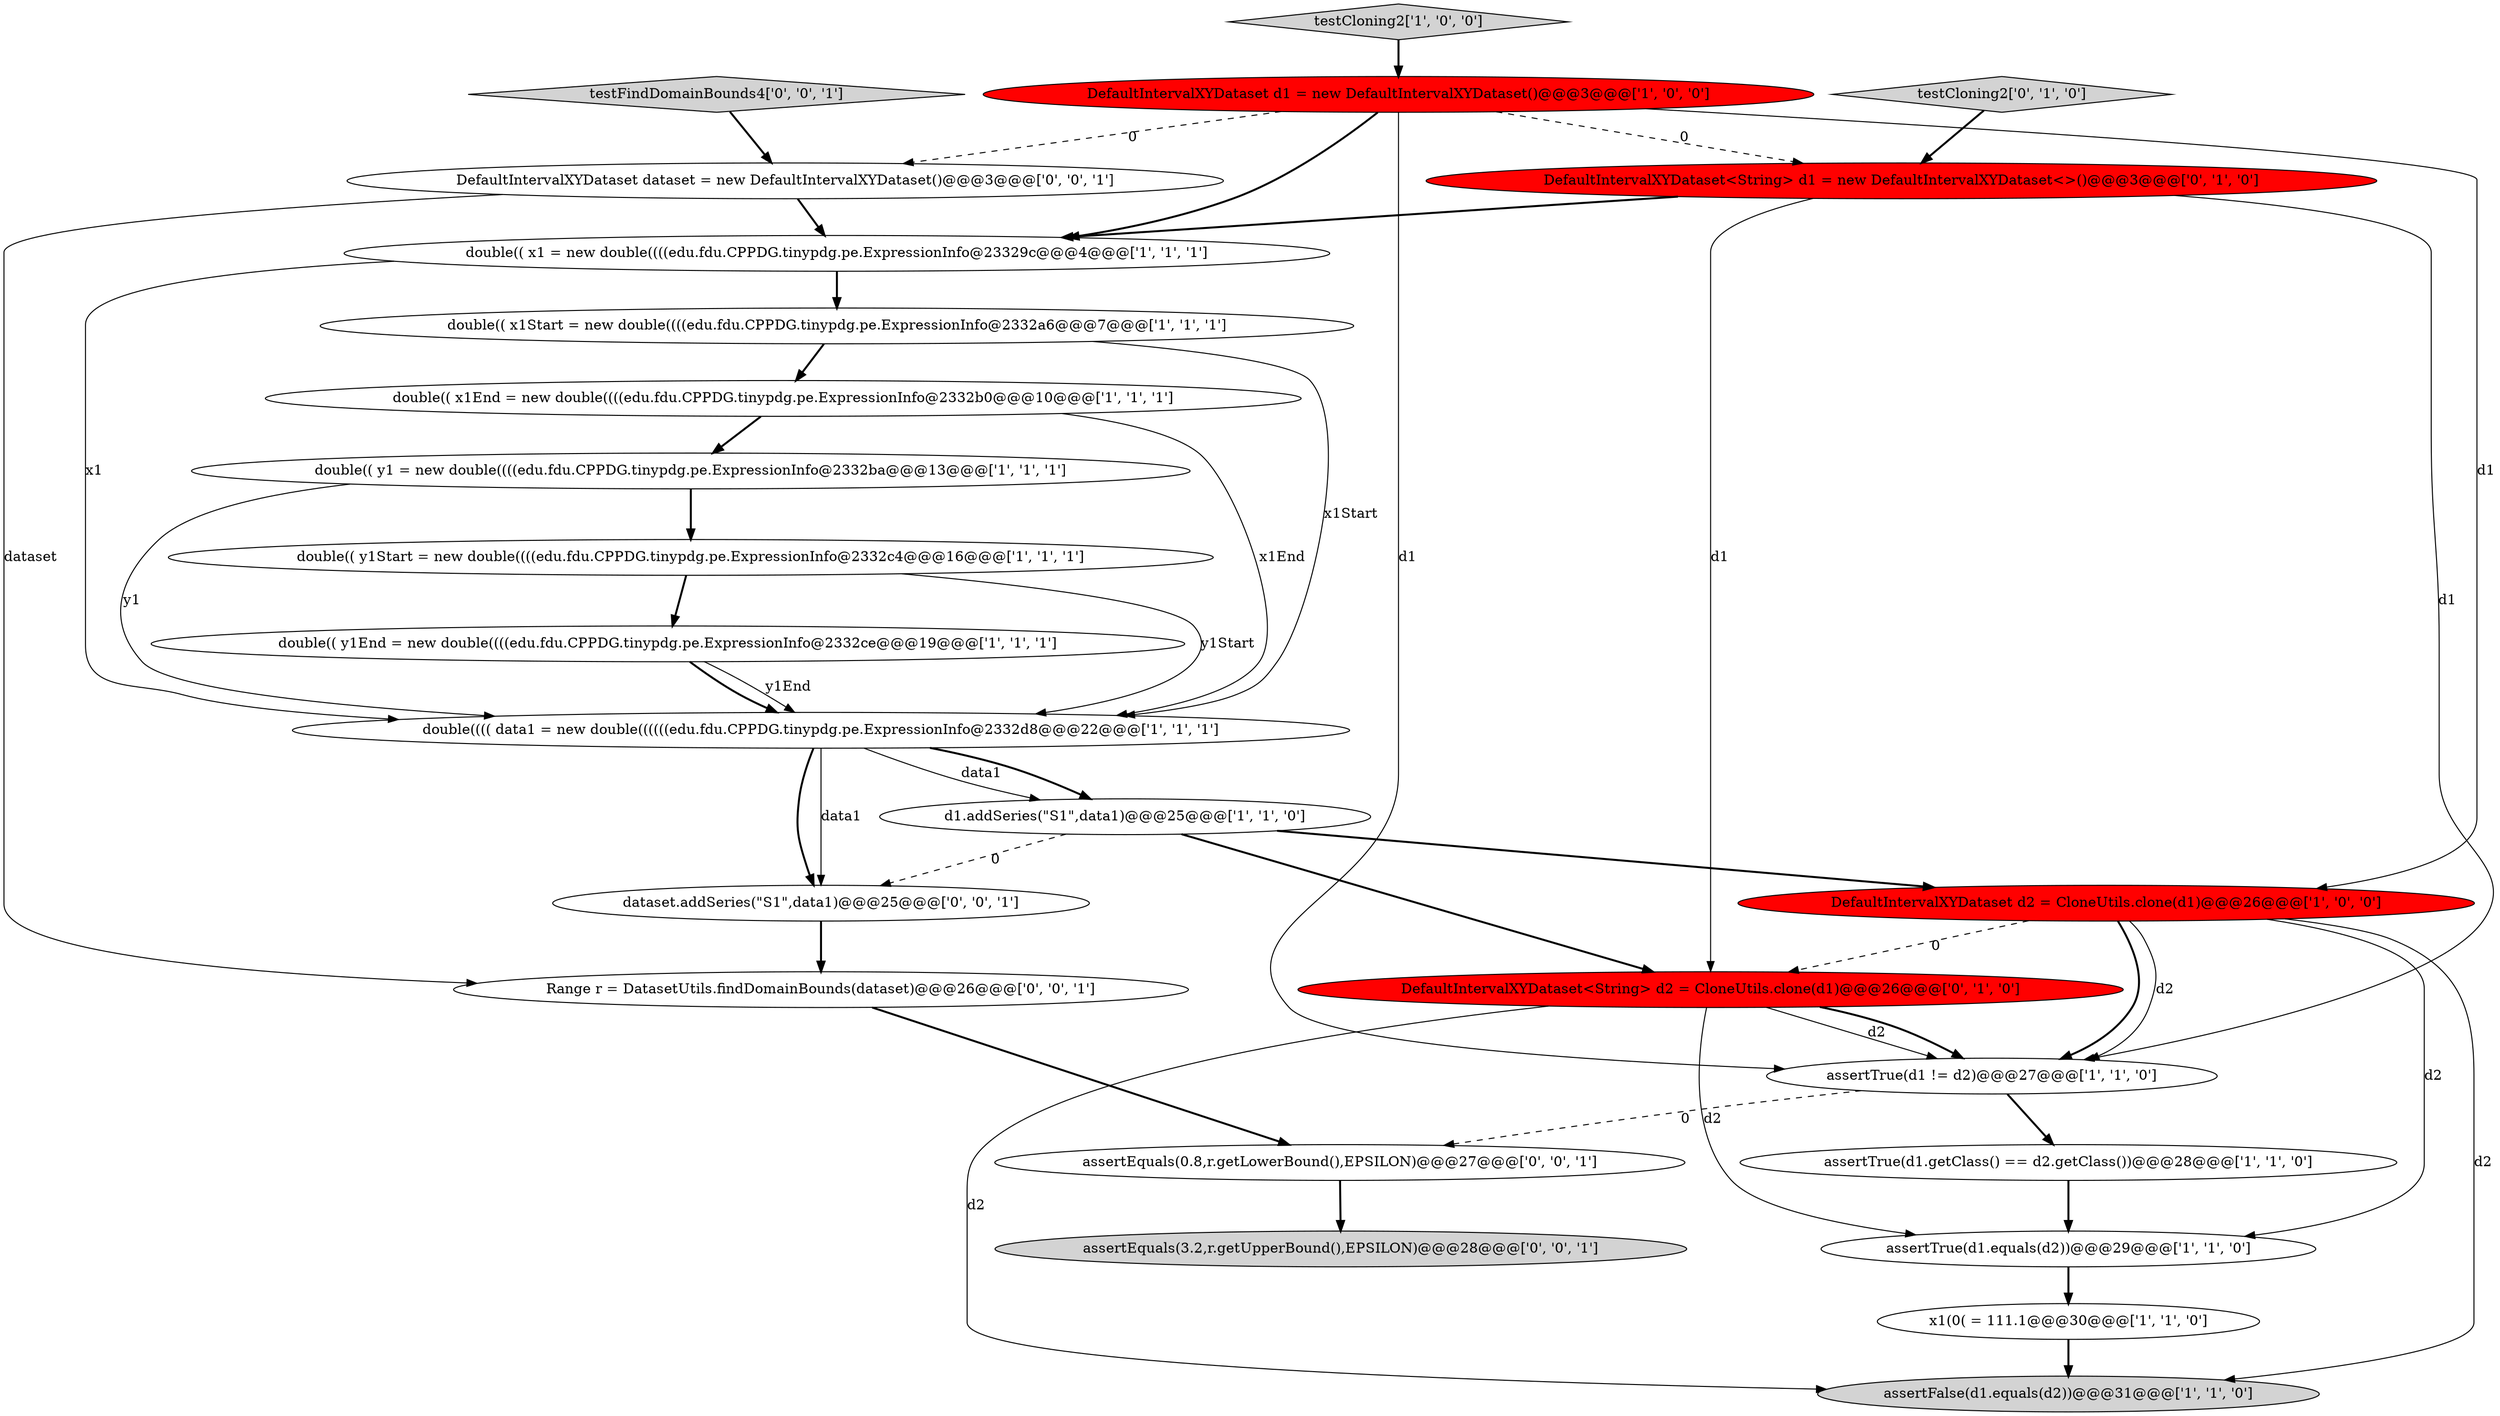 digraph {
20 [style = filled, label = "DefaultIntervalXYDataset dataset = new DefaultIntervalXYDataset()@@@3@@@['0', '0', '1']", fillcolor = white, shape = ellipse image = "AAA0AAABBB3BBB"];
21 [style = filled, label = "assertEquals(0.8,r.getLowerBound(),EPSILON)@@@27@@@['0', '0', '1']", fillcolor = white, shape = ellipse image = "AAA0AAABBB3BBB"];
22 [style = filled, label = "testFindDomainBounds4['0', '0', '1']", fillcolor = lightgray, shape = diamond image = "AAA0AAABBB3BBB"];
5 [style = filled, label = "testCloning2['1', '0', '0']", fillcolor = lightgray, shape = diamond image = "AAA0AAABBB1BBB"];
4 [style = filled, label = "double(((( data1 = new double((((((edu.fdu.CPPDG.tinypdg.pe.ExpressionInfo@2332d8@@@22@@@['1', '1', '1']", fillcolor = white, shape = ellipse image = "AAA0AAABBB1BBB"];
3 [style = filled, label = "double(( x1 = new double((((edu.fdu.CPPDG.tinypdg.pe.ExpressionInfo@23329c@@@4@@@['1', '1', '1']", fillcolor = white, shape = ellipse image = "AAA0AAABBB1BBB"];
2 [style = filled, label = "double(( x1Start = new double((((edu.fdu.CPPDG.tinypdg.pe.ExpressionInfo@2332a6@@@7@@@['1', '1', '1']", fillcolor = white, shape = ellipse image = "AAA0AAABBB1BBB"];
8 [style = filled, label = "x1(0( = 111.1@@@30@@@['1', '1', '0']", fillcolor = white, shape = ellipse image = "AAA0AAABBB1BBB"];
19 [style = filled, label = "dataset.addSeries(\"S1\",data1)@@@25@@@['0', '0', '1']", fillcolor = white, shape = ellipse image = "AAA0AAABBB3BBB"];
18 [style = filled, label = "DefaultIntervalXYDataset<String> d2 = CloneUtils.clone(d1)@@@26@@@['0', '1', '0']", fillcolor = red, shape = ellipse image = "AAA1AAABBB2BBB"];
9 [style = filled, label = "DefaultIntervalXYDataset d1 = new DefaultIntervalXYDataset()@@@3@@@['1', '0', '0']", fillcolor = red, shape = ellipse image = "AAA1AAABBB1BBB"];
24 [style = filled, label = "Range r = DatasetUtils.findDomainBounds(dataset)@@@26@@@['0', '0', '1']", fillcolor = white, shape = ellipse image = "AAA0AAABBB3BBB"];
0 [style = filled, label = "double(( x1End = new double((((edu.fdu.CPPDG.tinypdg.pe.ExpressionInfo@2332b0@@@10@@@['1', '1', '1']", fillcolor = white, shape = ellipse image = "AAA0AAABBB1BBB"];
10 [style = filled, label = "double(( y1End = new double((((edu.fdu.CPPDG.tinypdg.pe.ExpressionInfo@2332ce@@@19@@@['1', '1', '1']", fillcolor = white, shape = ellipse image = "AAA0AAABBB1BBB"];
11 [style = filled, label = "assertFalse(d1.equals(d2))@@@31@@@['1', '1', '0']", fillcolor = lightgray, shape = ellipse image = "AAA0AAABBB1BBB"];
13 [style = filled, label = "assertTrue(d1 != d2)@@@27@@@['1', '1', '0']", fillcolor = white, shape = ellipse image = "AAA0AAABBB1BBB"];
17 [style = filled, label = "testCloning2['0', '1', '0']", fillcolor = lightgray, shape = diamond image = "AAA0AAABBB2BBB"];
1 [style = filled, label = "DefaultIntervalXYDataset d2 = CloneUtils.clone(d1)@@@26@@@['1', '0', '0']", fillcolor = red, shape = ellipse image = "AAA1AAABBB1BBB"];
15 [style = filled, label = "assertTrue(d1.getClass() == d2.getClass())@@@28@@@['1', '1', '0']", fillcolor = white, shape = ellipse image = "AAA0AAABBB1BBB"];
14 [style = filled, label = "assertTrue(d1.equals(d2))@@@29@@@['1', '1', '0']", fillcolor = white, shape = ellipse image = "AAA0AAABBB1BBB"];
7 [style = filled, label = "double(( y1Start = new double((((edu.fdu.CPPDG.tinypdg.pe.ExpressionInfo@2332c4@@@16@@@['1', '1', '1']", fillcolor = white, shape = ellipse image = "AAA0AAABBB1BBB"];
6 [style = filled, label = "d1.addSeries(\"S1\",data1)@@@25@@@['1', '1', '0']", fillcolor = white, shape = ellipse image = "AAA0AAABBB1BBB"];
12 [style = filled, label = "double(( y1 = new double((((edu.fdu.CPPDG.tinypdg.pe.ExpressionInfo@2332ba@@@13@@@['1', '1', '1']", fillcolor = white, shape = ellipse image = "AAA0AAABBB1BBB"];
16 [style = filled, label = "DefaultIntervalXYDataset<String> d1 = new DefaultIntervalXYDataset<>()@@@3@@@['0', '1', '0']", fillcolor = red, shape = ellipse image = "AAA1AAABBB2BBB"];
23 [style = filled, label = "assertEquals(3.2,r.getUpperBound(),EPSILON)@@@28@@@['0', '0', '1']", fillcolor = lightgray, shape = ellipse image = "AAA0AAABBB3BBB"];
9->20 [style = dashed, label="0"];
16->3 [style = bold, label=""];
12->4 [style = solid, label="y1"];
2->4 [style = solid, label="x1Start"];
7->4 [style = solid, label="y1Start"];
18->11 [style = solid, label="d2"];
9->16 [style = dashed, label="0"];
15->14 [style = bold, label=""];
5->9 [style = bold, label=""];
7->10 [style = bold, label=""];
4->6 [style = bold, label=""];
6->18 [style = bold, label=""];
0->12 [style = bold, label=""];
4->19 [style = bold, label=""];
16->18 [style = solid, label="d1"];
4->6 [style = solid, label="data1"];
1->18 [style = dashed, label="0"];
20->3 [style = bold, label=""];
9->13 [style = solid, label="d1"];
16->13 [style = solid, label="d1"];
1->11 [style = solid, label="d2"];
18->14 [style = solid, label="d2"];
1->13 [style = bold, label=""];
12->7 [style = bold, label=""];
0->4 [style = solid, label="x1End"];
18->13 [style = solid, label="d2"];
20->24 [style = solid, label="dataset"];
19->24 [style = bold, label=""];
6->1 [style = bold, label=""];
1->13 [style = solid, label="d2"];
2->0 [style = bold, label=""];
3->4 [style = solid, label="x1"];
4->19 [style = solid, label="data1"];
13->21 [style = dashed, label="0"];
3->2 [style = bold, label=""];
22->20 [style = bold, label=""];
24->21 [style = bold, label=""];
9->1 [style = solid, label="d1"];
1->14 [style = solid, label="d2"];
6->19 [style = dashed, label="0"];
18->13 [style = bold, label=""];
10->4 [style = bold, label=""];
9->3 [style = bold, label=""];
14->8 [style = bold, label=""];
13->15 [style = bold, label=""];
8->11 [style = bold, label=""];
17->16 [style = bold, label=""];
10->4 [style = solid, label="y1End"];
21->23 [style = bold, label=""];
}
